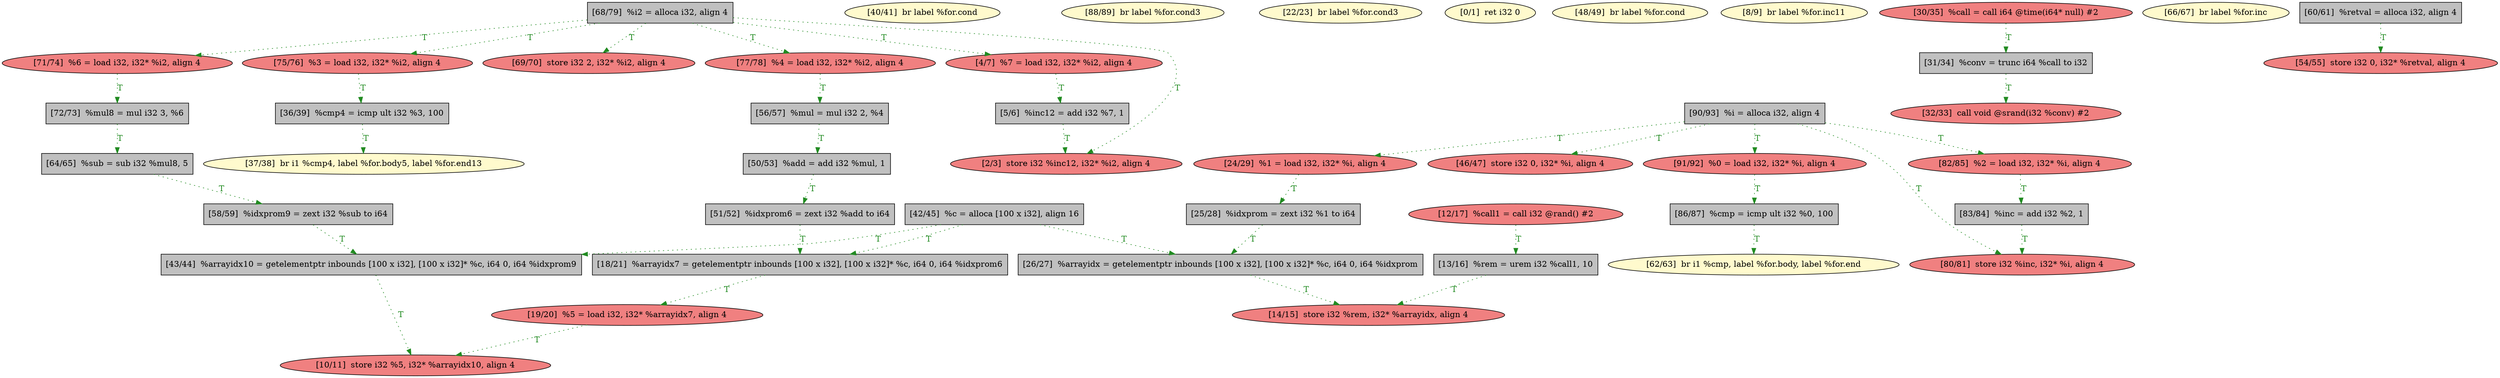 
digraph G {


node92 [fillcolor=lightcoral,label="[19/20]  %5 = load i32, i32* %arrayidx7, align 4",shape=ellipse,style=filled ]
node89 [fillcolor=lightcoral,label="[91/92]  %0 = load i32, i32* %i, align 4",shape=ellipse,style=filled ]
node93 [fillcolor=lightcoral,label="[71/74]  %6 = load i32, i32* %i2, align 4",shape=ellipse,style=filled ]
node88 [fillcolor=grey,label="[72/73]  %mul8 = mul i32 3, %6",shape=rectangle,style=filled ]
node87 [fillcolor=lightcoral,label="[75/76]  %3 = load i32, i32* %i2, align 4",shape=ellipse,style=filled ]
node84 [fillcolor=grey,label="[86/87]  %cmp = icmp ult i32 %0, 100",shape=rectangle,style=filled ]
node83 [fillcolor=lightcoral,label="[69/70]  store i32 2, i32* %i2, align 4",shape=ellipse,style=filled ]
node60 [fillcolor=lightcoral,label="[46/47]  store i32 0, i32* %i, align 4",shape=ellipse,style=filled ]
node58 [fillcolor=lemonchiffon,label="[40/41]  br label %for.cond",shape=ellipse,style=filled ]
node55 [fillcolor=lightcoral,label="[24/29]  %1 = load i32, i32* %i, align 4",shape=ellipse,style=filled ]
node66 [fillcolor=grey,label="[56/57]  %mul = mul i32 2, %4",shape=rectangle,style=filled ]
node85 [fillcolor=lemonchiffon,label="[88/89]  br label %for.cond3",shape=ellipse,style=filled ]
node54 [fillcolor=lemonchiffon,label="[22/23]  br label %for.cond3",shape=ellipse,style=filled ]
node59 [fillcolor=grey,label="[42/45]  %c = alloca [100 x i32], align 16",shape=rectangle,style=filled ]
node53 [fillcolor=grey,label="[18/21]  %arrayidx7 = getelementptr inbounds [100 x i32], [100 x i32]* %c, i64 0, i64 %idxprom6",shape=rectangle,style=filled ]
node77 [fillcolor=lightcoral,label="[14/15]  store i32 %rem, i32* %arrayidx, align 4",shape=ellipse,style=filled ]
node47 [fillcolor=lemonchiffon,label="[0/1]  ret i32 0",shape=ellipse,style=filled ]
node62 [fillcolor=grey,label="[50/53]  %add = add i32 %mul, 1",shape=rectangle,style=filled ]
node68 [fillcolor=grey,label="[51/52]  %idxprom6 = zext i32 %add to i64",shape=rectangle,style=filled ]
node52 [fillcolor=lightcoral,label="[12/17]  %call1 = call i32 @rand() #2",shape=ellipse,style=filled ]
node61 [fillcolor=lemonchiffon,label="[48/49]  br label %for.cond",shape=ellipse,style=filled ]
node79 [fillcolor=grey,label="[43/44]  %arrayidx10 = getelementptr inbounds [100 x i32], [100 x i32]* %c, i64 0, i64 %idxprom9",shape=rectangle,style=filled ]
node80 [fillcolor=lightcoral,label="[80/81]  store i32 %inc, i32* %i, align 4",shape=ellipse,style=filled ]
node67 [fillcolor=grey,label="[58/59]  %idxprom9 = zext i32 %sub to i64",shape=rectangle,style=filled ]
node49 [fillcolor=lightcoral,label="[4/7]  %7 = load i32, i32* %i2, align 4",shape=ellipse,style=filled ]
node90 [fillcolor=lightcoral,label="[77/78]  %4 = load i32, i32* %i2, align 4",shape=ellipse,style=filled ]
node86 [fillcolor=grey,label="[90/93]  %i = alloca i32, align 4",shape=rectangle,style=filled ]
node75 [fillcolor=grey,label="[13/16]  %rem = urem i32 %call1, 10",shape=rectangle,style=filled ]
node57 [fillcolor=grey,label="[36/39]  %cmp4 = icmp ult i32 %3, 100",shape=rectangle,style=filled ]
node50 [fillcolor=lemonchiffon,label="[8/9]  br label %for.inc11",shape=ellipse,style=filled ]
node91 [fillcolor=lemonchiffon,label="[37/38]  br i1 %cmp4, label %for.body5, label %for.end13",shape=ellipse,style=filled ]
node51 [fillcolor=lightcoral,label="[10/11]  store i32 %5, i32* %arrayidx10, align 4",shape=ellipse,style=filled ]
node63 [fillcolor=lightcoral,label="[32/33]  call void @srand(i32 %conv) #2",shape=ellipse,style=filled ]
node72 [fillcolor=lemonchiffon,label="[66/67]  br label %for.inc",shape=ellipse,style=filled ]
node73 [fillcolor=grey,label="[68/79]  %i2 = alloca i32, align 4",shape=rectangle,style=filled ]
node64 [fillcolor=grey,label="[25/28]  %idxprom = zext i32 %1 to i64",shape=rectangle,style=filled ]
node65 [fillcolor=lightcoral,label="[54/55]  store i32 0, i32* %retval, align 4",shape=ellipse,style=filled ]
node48 [fillcolor=lightcoral,label="[2/3]  store i32 %inc12, i32* %i2, align 4",shape=ellipse,style=filled ]
node70 [fillcolor=lemonchiffon,label="[62/63]  br i1 %cmp, label %for.body, label %for.end",shape=ellipse,style=filled ]
node82 [fillcolor=grey,label="[83/84]  %inc = add i32 %2, 1",shape=rectangle,style=filled ]
node71 [fillcolor=grey,label="[64/65]  %sub = sub i32 %mul8, 5",shape=rectangle,style=filled ]
node74 [fillcolor=grey,label="[31/34]  %conv = trunc i64 %call to i32",shape=rectangle,style=filled ]
node56 [fillcolor=lightcoral,label="[30/35]  %call = call i64 @time(i64* null) #2",shape=ellipse,style=filled ]
node76 [fillcolor=grey,label="[26/27]  %arrayidx = getelementptr inbounds [100 x i32], [100 x i32]* %c, i64 0, i64 %idxprom",shape=rectangle,style=filled ]
node78 [fillcolor=grey,label="[5/6]  %inc12 = add i32 %7, 1",shape=rectangle,style=filled ]
node69 [fillcolor=grey,label="[60/61]  %retval = alloca i32, align 4",shape=rectangle,style=filled ]
node81 [fillcolor=lightcoral,label="[82/85]  %2 = load i32, i32* %i, align 4",shape=ellipse,style=filled ]

node88->node71 [style=dotted,color=forestgreen,label="T",fontcolor=forestgreen ]
node76->node77 [style=dotted,color=forestgreen,label="T",fontcolor=forestgreen ]
node68->node53 [style=dotted,color=forestgreen,label="T",fontcolor=forestgreen ]
node53->node92 [style=dotted,color=forestgreen,label="T",fontcolor=forestgreen ]
node87->node57 [style=dotted,color=forestgreen,label="T",fontcolor=forestgreen ]
node73->node93 [style=dotted,color=forestgreen,label="T",fontcolor=forestgreen ]
node56->node74 [style=dotted,color=forestgreen,label="T",fontcolor=forestgreen ]
node69->node65 [style=dotted,color=forestgreen,label="T",fontcolor=forestgreen ]
node73->node49 [style=dotted,color=forestgreen,label="T",fontcolor=forestgreen ]
node92->node51 [style=dotted,color=forestgreen,label="T",fontcolor=forestgreen ]
node57->node91 [style=dotted,color=forestgreen,label="T",fontcolor=forestgreen ]
node59->node76 [style=dotted,color=forestgreen,label="T",fontcolor=forestgreen ]
node66->node62 [style=dotted,color=forestgreen,label="T",fontcolor=forestgreen ]
node73->node48 [style=dotted,color=forestgreen,label="T",fontcolor=forestgreen ]
node59->node79 [style=dotted,color=forestgreen,label="T",fontcolor=forestgreen ]
node84->node70 [style=dotted,color=forestgreen,label="T",fontcolor=forestgreen ]
node67->node79 [style=dotted,color=forestgreen,label="T",fontcolor=forestgreen ]
node52->node75 [style=dotted,color=forestgreen,label="T",fontcolor=forestgreen ]
node73->node83 [style=dotted,color=forestgreen,label="T",fontcolor=forestgreen ]
node71->node67 [style=dotted,color=forestgreen,label="T",fontcolor=forestgreen ]
node82->node80 [style=dotted,color=forestgreen,label="T",fontcolor=forestgreen ]
node59->node53 [style=dotted,color=forestgreen,label="T",fontcolor=forestgreen ]
node79->node51 [style=dotted,color=forestgreen,label="T",fontcolor=forestgreen ]
node78->node48 [style=dotted,color=forestgreen,label="T",fontcolor=forestgreen ]
node64->node76 [style=dotted,color=forestgreen,label="T",fontcolor=forestgreen ]
node62->node68 [style=dotted,color=forestgreen,label="T",fontcolor=forestgreen ]
node73->node87 [style=dotted,color=forestgreen,label="T",fontcolor=forestgreen ]
node86->node55 [style=dotted,color=forestgreen,label="T",fontcolor=forestgreen ]
node90->node66 [style=dotted,color=forestgreen,label="T",fontcolor=forestgreen ]
node86->node60 [style=dotted,color=forestgreen,label="T",fontcolor=forestgreen ]
node49->node78 [style=dotted,color=forestgreen,label="T",fontcolor=forestgreen ]
node93->node88 [style=dotted,color=forestgreen,label="T",fontcolor=forestgreen ]
node86->node80 [style=dotted,color=forestgreen,label="T",fontcolor=forestgreen ]
node86->node89 [style=dotted,color=forestgreen,label="T",fontcolor=forestgreen ]
node55->node64 [style=dotted,color=forestgreen,label="T",fontcolor=forestgreen ]
node75->node77 [style=dotted,color=forestgreen,label="T",fontcolor=forestgreen ]
node86->node81 [style=dotted,color=forestgreen,label="T",fontcolor=forestgreen ]
node74->node63 [style=dotted,color=forestgreen,label="T",fontcolor=forestgreen ]
node89->node84 [style=dotted,color=forestgreen,label="T",fontcolor=forestgreen ]
node81->node82 [style=dotted,color=forestgreen,label="T",fontcolor=forestgreen ]
node73->node90 [style=dotted,color=forestgreen,label="T",fontcolor=forestgreen ]


}
